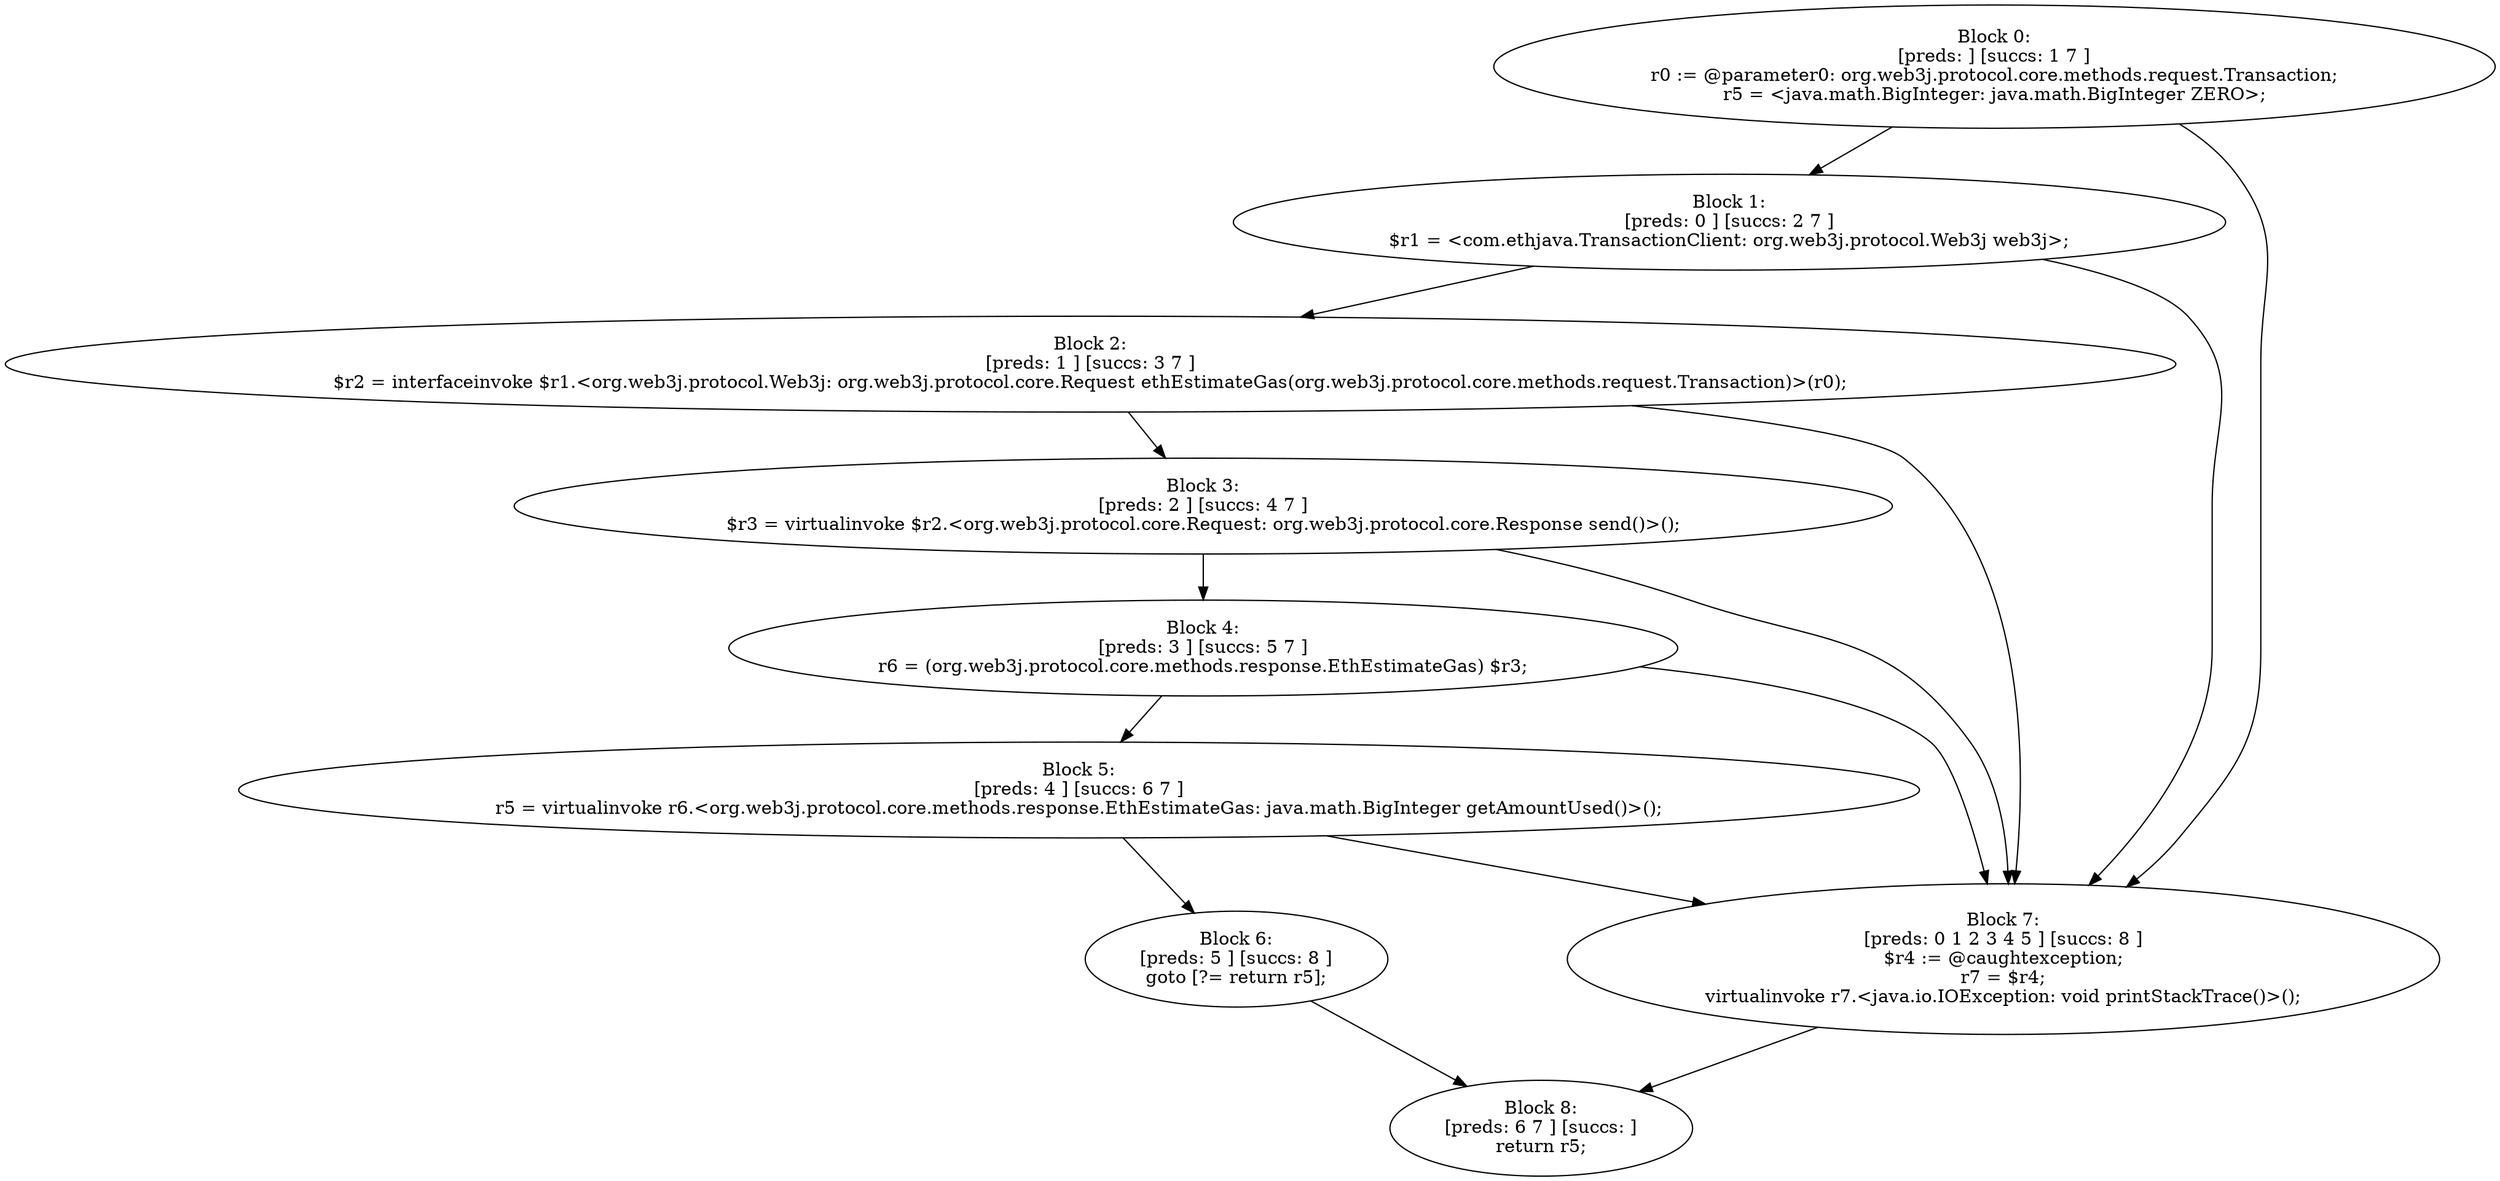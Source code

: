 digraph "unitGraph" {
    "Block 0:
[preds: ] [succs: 1 7 ]
r0 := @parameter0: org.web3j.protocol.core.methods.request.Transaction;
r5 = <java.math.BigInteger: java.math.BigInteger ZERO>;
"
    "Block 1:
[preds: 0 ] [succs: 2 7 ]
$r1 = <com.ethjava.TransactionClient: org.web3j.protocol.Web3j web3j>;
"
    "Block 2:
[preds: 1 ] [succs: 3 7 ]
$r2 = interfaceinvoke $r1.<org.web3j.protocol.Web3j: org.web3j.protocol.core.Request ethEstimateGas(org.web3j.protocol.core.methods.request.Transaction)>(r0);
"
    "Block 3:
[preds: 2 ] [succs: 4 7 ]
$r3 = virtualinvoke $r2.<org.web3j.protocol.core.Request: org.web3j.protocol.core.Response send()>();
"
    "Block 4:
[preds: 3 ] [succs: 5 7 ]
r6 = (org.web3j.protocol.core.methods.response.EthEstimateGas) $r3;
"
    "Block 5:
[preds: 4 ] [succs: 6 7 ]
r5 = virtualinvoke r6.<org.web3j.protocol.core.methods.response.EthEstimateGas: java.math.BigInteger getAmountUsed()>();
"
    "Block 6:
[preds: 5 ] [succs: 8 ]
goto [?= return r5];
"
    "Block 7:
[preds: 0 1 2 3 4 5 ] [succs: 8 ]
$r4 := @caughtexception;
r7 = $r4;
virtualinvoke r7.<java.io.IOException: void printStackTrace()>();
"
    "Block 8:
[preds: 6 7 ] [succs: ]
return r5;
"
    "Block 0:
[preds: ] [succs: 1 7 ]
r0 := @parameter0: org.web3j.protocol.core.methods.request.Transaction;
r5 = <java.math.BigInteger: java.math.BigInteger ZERO>;
"->"Block 1:
[preds: 0 ] [succs: 2 7 ]
$r1 = <com.ethjava.TransactionClient: org.web3j.protocol.Web3j web3j>;
";
    "Block 0:
[preds: ] [succs: 1 7 ]
r0 := @parameter0: org.web3j.protocol.core.methods.request.Transaction;
r5 = <java.math.BigInteger: java.math.BigInteger ZERO>;
"->"Block 7:
[preds: 0 1 2 3 4 5 ] [succs: 8 ]
$r4 := @caughtexception;
r7 = $r4;
virtualinvoke r7.<java.io.IOException: void printStackTrace()>();
";
    "Block 1:
[preds: 0 ] [succs: 2 7 ]
$r1 = <com.ethjava.TransactionClient: org.web3j.protocol.Web3j web3j>;
"->"Block 2:
[preds: 1 ] [succs: 3 7 ]
$r2 = interfaceinvoke $r1.<org.web3j.protocol.Web3j: org.web3j.protocol.core.Request ethEstimateGas(org.web3j.protocol.core.methods.request.Transaction)>(r0);
";
    "Block 1:
[preds: 0 ] [succs: 2 7 ]
$r1 = <com.ethjava.TransactionClient: org.web3j.protocol.Web3j web3j>;
"->"Block 7:
[preds: 0 1 2 3 4 5 ] [succs: 8 ]
$r4 := @caughtexception;
r7 = $r4;
virtualinvoke r7.<java.io.IOException: void printStackTrace()>();
";
    "Block 2:
[preds: 1 ] [succs: 3 7 ]
$r2 = interfaceinvoke $r1.<org.web3j.protocol.Web3j: org.web3j.protocol.core.Request ethEstimateGas(org.web3j.protocol.core.methods.request.Transaction)>(r0);
"->"Block 3:
[preds: 2 ] [succs: 4 7 ]
$r3 = virtualinvoke $r2.<org.web3j.protocol.core.Request: org.web3j.protocol.core.Response send()>();
";
    "Block 2:
[preds: 1 ] [succs: 3 7 ]
$r2 = interfaceinvoke $r1.<org.web3j.protocol.Web3j: org.web3j.protocol.core.Request ethEstimateGas(org.web3j.protocol.core.methods.request.Transaction)>(r0);
"->"Block 7:
[preds: 0 1 2 3 4 5 ] [succs: 8 ]
$r4 := @caughtexception;
r7 = $r4;
virtualinvoke r7.<java.io.IOException: void printStackTrace()>();
";
    "Block 3:
[preds: 2 ] [succs: 4 7 ]
$r3 = virtualinvoke $r2.<org.web3j.protocol.core.Request: org.web3j.protocol.core.Response send()>();
"->"Block 4:
[preds: 3 ] [succs: 5 7 ]
r6 = (org.web3j.protocol.core.methods.response.EthEstimateGas) $r3;
";
    "Block 3:
[preds: 2 ] [succs: 4 7 ]
$r3 = virtualinvoke $r2.<org.web3j.protocol.core.Request: org.web3j.protocol.core.Response send()>();
"->"Block 7:
[preds: 0 1 2 3 4 5 ] [succs: 8 ]
$r4 := @caughtexception;
r7 = $r4;
virtualinvoke r7.<java.io.IOException: void printStackTrace()>();
";
    "Block 4:
[preds: 3 ] [succs: 5 7 ]
r6 = (org.web3j.protocol.core.methods.response.EthEstimateGas) $r3;
"->"Block 5:
[preds: 4 ] [succs: 6 7 ]
r5 = virtualinvoke r6.<org.web3j.protocol.core.methods.response.EthEstimateGas: java.math.BigInteger getAmountUsed()>();
";
    "Block 4:
[preds: 3 ] [succs: 5 7 ]
r6 = (org.web3j.protocol.core.methods.response.EthEstimateGas) $r3;
"->"Block 7:
[preds: 0 1 2 3 4 5 ] [succs: 8 ]
$r4 := @caughtexception;
r7 = $r4;
virtualinvoke r7.<java.io.IOException: void printStackTrace()>();
";
    "Block 5:
[preds: 4 ] [succs: 6 7 ]
r5 = virtualinvoke r6.<org.web3j.protocol.core.methods.response.EthEstimateGas: java.math.BigInteger getAmountUsed()>();
"->"Block 6:
[preds: 5 ] [succs: 8 ]
goto [?= return r5];
";
    "Block 5:
[preds: 4 ] [succs: 6 7 ]
r5 = virtualinvoke r6.<org.web3j.protocol.core.methods.response.EthEstimateGas: java.math.BigInteger getAmountUsed()>();
"->"Block 7:
[preds: 0 1 2 3 4 5 ] [succs: 8 ]
$r4 := @caughtexception;
r7 = $r4;
virtualinvoke r7.<java.io.IOException: void printStackTrace()>();
";
    "Block 6:
[preds: 5 ] [succs: 8 ]
goto [?= return r5];
"->"Block 8:
[preds: 6 7 ] [succs: ]
return r5;
";
    "Block 7:
[preds: 0 1 2 3 4 5 ] [succs: 8 ]
$r4 := @caughtexception;
r7 = $r4;
virtualinvoke r7.<java.io.IOException: void printStackTrace()>();
"->"Block 8:
[preds: 6 7 ] [succs: ]
return r5;
";
}
